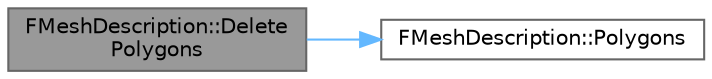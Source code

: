 digraph "FMeshDescription::DeletePolygons"
{
 // INTERACTIVE_SVG=YES
 // LATEX_PDF_SIZE
  bgcolor="transparent";
  edge [fontname=Helvetica,fontsize=10,labelfontname=Helvetica,labelfontsize=10];
  node [fontname=Helvetica,fontsize=10,shape=box,height=0.2,width=0.4];
  rankdir="LR";
  Node1 [id="Node000001",label="FMeshDescription::Delete\lPolygons",height=0.2,width=0.4,color="gray40", fillcolor="grey60", style="filled", fontcolor="black",tooltip="Deletes polygons from the mesh and remove all orphaned polygon groups, vertex instances,..."];
  Node1 -> Node2 [id="edge1_Node000001_Node000002",color="steelblue1",style="solid",tooltip=" "];
  Node2 [id="Node000002",label="FMeshDescription::Polygons",height=0.2,width=0.4,color="grey40", fillcolor="white", style="filled",URL="$da/d5f/structFMeshDescription.html#a21e65499c6de249b66f016dd6f1a287c",tooltip=" "];
}
